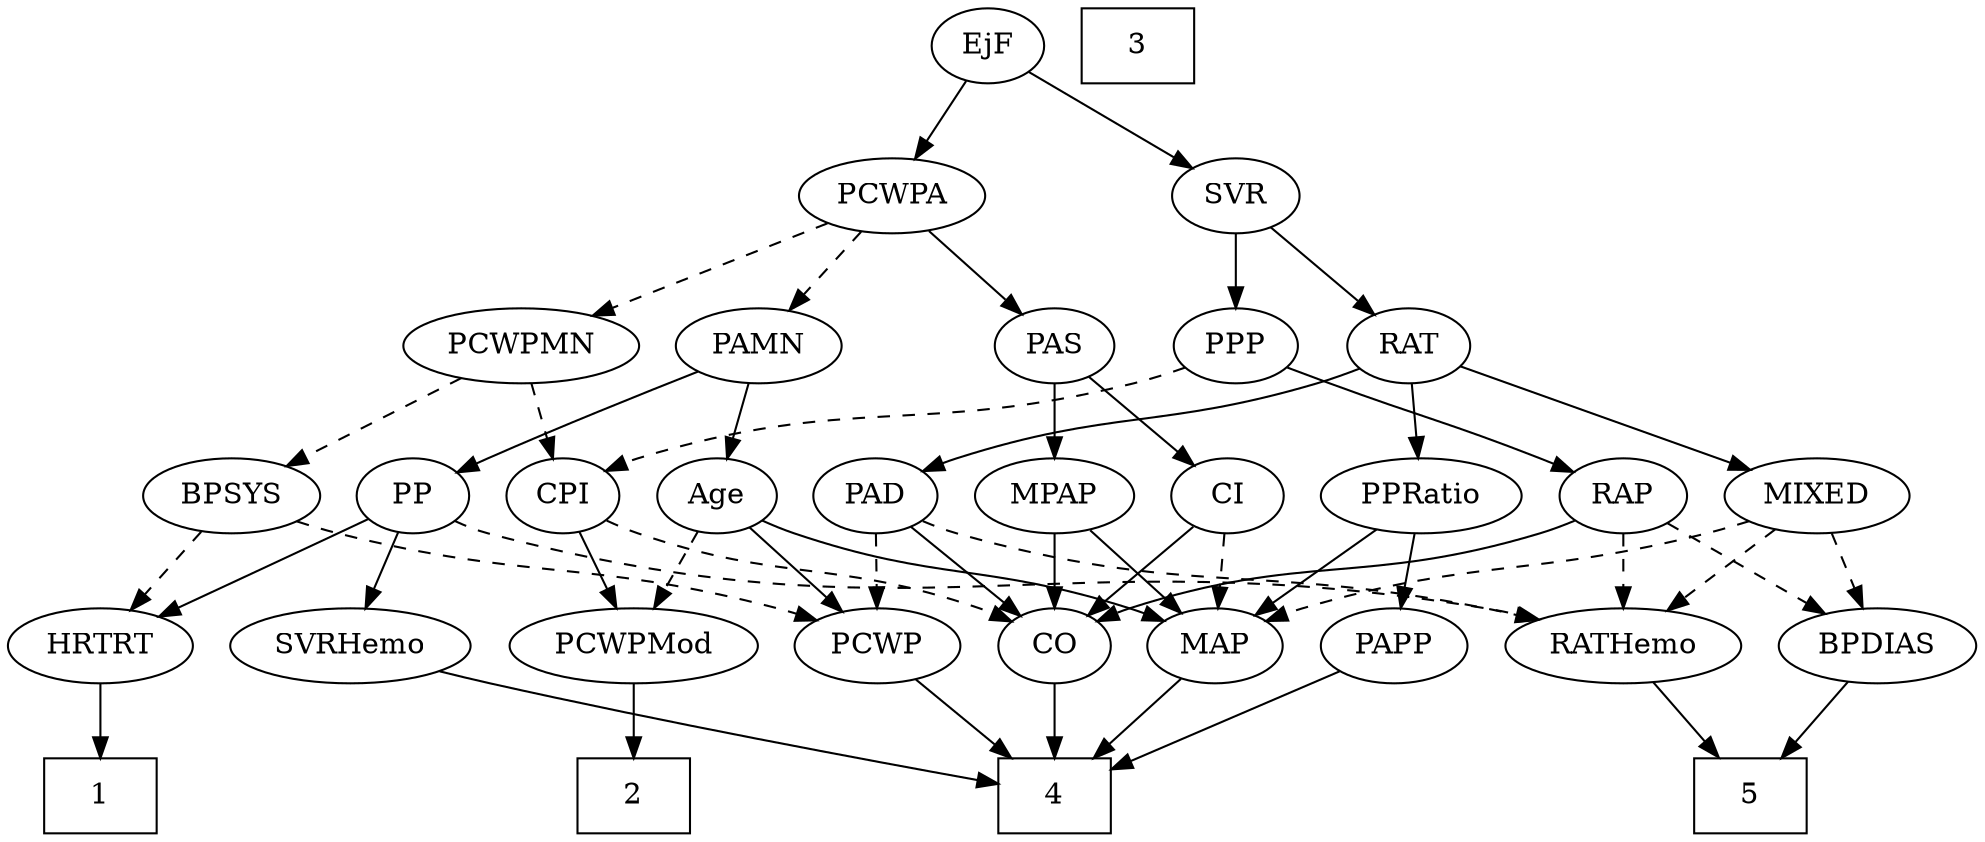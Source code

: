 strict digraph {
	graph [bb="0,0,859.89,396"];
	node [label="\N"];
	1	[height=0.5,
		pos="820.25,18",
		shape=box,
		width=0.75];
	2	[height=0.5,
		pos="592.25,18",
		shape=box,
		width=0.75];
	3	[height=0.5,
		pos="493.25,378",
		shape=box,
		width=0.75];
	4	[height=0.5,
		pos="407.25,18",
		shape=box,
		width=0.75];
	5	[height=0.5,
		pos="97.246,18",
		shape=box,
		width=0.75];
	Age	[height=0.5,
		pos="558.25,162",
		width=0.75];
	PCWPMod	[height=0.5,
		pos="592.25,90",
		width=1.4443];
	Age -> PCWPMod	[pos="e,583.93,108.12 566.13,144.76 570.09,136.61 574.99,126.53 579.47,117.31",
		style=dashed];
	MAP	[height=0.5,
		pos="331.25,90",
		width=0.84854];
	Age -> MAP	[pos="e,354.68,101.74 537.61,150.36 532.66,148.06 527.33,145.79 522.25,144 457.15,121.15 436.78,129.57 371.25,108 368.86,107.22 366.42,\
106.35 363.98,105.43",
		style=solid];
	PCWP	[height=0.5,
		pos="487.25,90",
		width=0.97491];
	Age -> PCWP	[pos="e,502.92,106.46 543.54,146.5 533.9,137 521.11,124.38 510.15,113.58",
		style=solid];
	EjF	[height=0.5,
		pos="421.25,378",
		width=0.75];
	SVR	[height=0.5,
		pos="377.25,306",
		width=0.77632];
	EjF -> SVR	[pos="e,387.5,323.31 411.26,361.12 405.83,352.47 398.98,341.58 392.86,331.83",
		style=solid];
	PCWPA	[height=0.5,
		pos="504.25,306",
		width=1.1555];
	EjF -> PCWPA	[pos="e,486.15,322.26 437.64,363.17 449.22,353.4 464.98,340.11 478.26,328.91",
		style=solid];
	RAP	[height=0.5,
		pos="152.25,162",
		width=0.77632];
	CO	[height=0.5,
		pos="407.25,90",
		width=0.75];
	RAP -> CO	[pos="e,386.66,101.78 173.43,150.24 178.52,147.94 184,145.7 189.25,144 267.7,118.61 292.93,133.8 371.25,108 373.17,107.37 375.12,106.66 \
377.07,105.9",
		style=solid];
	RATHemo	[height=0.5,
		pos="152.25,90",
		width=1.3721];
	RAP -> RATHemo	[pos="e,152.25,108.1 152.25,143.7 152.25,135.98 152.25,126.71 152.25,118.11",
		style=dashed];
	BPDIAS	[height=0.5,
		pos="42.246,90",
		width=1.1735];
	RAP -> BPDIAS	[pos="e,64.988,105.47 133.09,148.81 116.64,138.34 92.637,123.07 73.43,110.84",
		style=dashed];
	MIXED	[height=0.5,
		pos="66.246,162",
		width=1.1193];
	MIXED -> RATHemo	[pos="e,133.03,106.64 84.907,145.81 96.689,136.22 112.11,123.67 125.22,113",
		style=dashed];
	MIXED -> BPDIAS	[pos="e,48.169,108.28 60.437,144.05 57.735,136.18 54.458,126.62 51.433,117.79",
		style=dashed];
	MIXED -> MAP	[pos="e,308.04,102.06 96.369,149.84 102.57,147.75 109.08,145.69 115.25,144 192.67,122.8 215.69,132.17 292.25,108 294.36,107.33 296.52,\
106.59 298.68,105.79",
		style=dashed];
	MPAP	[height=0.5,
		pos="406.25,162",
		width=0.97491];
	MPAP -> CO	[pos="e,407,108.1 406.49,143.7 406.6,135.98 406.74,126.71 406.86,118.11",
		style=solid];
	MPAP -> MAP	[pos="e,346.97,105.68 389.97,145.81 379.61,136.14 366.03,123.46 354.53,112.73",
		style=solid];
	BPSYS	[height=0.5,
		pos="785.25,162",
		width=1.0471];
	BPSYS -> PCWP	[pos="e,513.49,102.1 757.17,149.94 751,147.76 744.45,145.65 738.25,144 647.99,120.03 621.23,132.95 531.25,108 528.6,107.27 525.89,106.43 \
523.18,105.54",
		style=dashed];
	HRTRT	[height=0.5,
		pos="820.25,90",
		width=1.1013];
	BPSYS -> HRTRT	[pos="e,811.77,107.96 793.54,144.41 797.62,136.25 802.64,126.22 807.21,117.07",
		style=dashed];
	PAD	[height=0.5,
		pos="324.25,162",
		width=0.79437];
	PAD -> CO	[pos="e,391.16,104.56 340.64,147.17 352.89,136.85 369.8,122.58 383.52,111.01",
		style=solid];
	PAD -> RATHemo	[pos="e,185.47,103.44 302.03,150.55 297.18,148.33 292.06,146.05 287.25,144 256.61,130.96 221.59,117.25 194.9,107.04",
		style=dashed];
	PAD -> PCWP	[pos="e,460.84,102.02 346.72,150.86 351.82,148.58 357.21,146.19 362.25,144 392.2,130.95 426.36,116.5 451.39,105.98",
		style=dashed];
	CO -> 4	[pos="e,407.25,36.104 407.25,71.697 407.25,63.983 407.25,54.712 407.25,46.112",
		style=solid];
	PAS	[height=0.5,
		pos="477.25,234",
		width=0.75];
	PAS -> MPAP	[pos="e,421.92,178.46 462.54,218.5 452.9,209 440.11,196.38 429.15,185.58",
		style=solid];
	CI	[height=0.5,
		pos="486.25,162",
		width=0.75];
	PAS -> CI	[pos="e,484.03,180.28 479.42,216.05 480.42,208.35 481.61,199.03 482.73,190.36",
		style=solid];
	PAMN	[height=0.5,
		pos="558.25,234",
		width=1.011];
	PAMN -> Age	[pos="e,558.25,180.1 558.25,215.7 558.25,207.98 558.25,198.71 558.25,190.11",
		style=solid];
	PP	[height=0.5,
		pos="702.25,162",
		width=0.75];
	PAMN -> PP	[pos="e,680.74,173.46 583.33,220.81 607.87,208.88 645.3,190.68 671.6,177.9",
		style=solid];
	RATHemo -> 5	[pos="e,110.95,36.447 139.21,72.411 132.63,64.031 124.5,53.682 117.15,44.332",
		style=solid];
	CPI	[height=0.5,
		pos="630.25,162",
		width=0.75];
	CPI -> CO	[pos="e,427.88,101.64 609.61,150.36 604.66,148.06 599.33,145.79 594.25,144 529.15,121.15 508.34,130.85 443.25,108 441.34,107.33 439.4,\
106.59 437.45,105.81",
		style=dashed];
	CPI -> PCWPMod	[pos="e,601.54,108.12 621.43,144.76 616.96,136.53 611.42,126.32 606.37,117.02",
		style=solid];
	RAT	[height=0.5,
		pos="285.25,234",
		width=0.75827];
	RAT -> MIXED	[pos="e,96.778,173.76 260.96,225.69 227.9,215.69 166.93,197.02 115.25,180 112.35,179.05 109.36,178.05 106.35,177.03",
		style=solid];
	RAT -> PAD	[pos="e,315.25,179.15 294.29,216.76 299.07,208.19 305.03,197.49 310.37,187.9",
		style=solid];
	PPRatio	[height=0.5,
		pos="238.25,162",
		width=1.1013];
	RAT -> PPRatio	[pos="e,249.2,179.31 274.58,217.12 268.78,208.47 261.46,197.58 254.92,187.83",
		style=solid];
	SVR -> RAT	[pos="e,302.47,248.11 359.94,291.83 346.06,281.27 326.38,266.3 310.71,254.37",
		style=solid];
	PPP	[height=0.5,
		pos="377.25,234",
		width=0.75];
	SVR -> PPP	[pos="e,377.25,252.1 377.25,287.7 377.25,279.98 377.25,270.71 377.25,262.11",
		style=solid];
	PCWPMod -> 2	[pos="e,592.25,36.104 592.25,71.697 592.25,63.983 592.25,54.712 592.25,46.112",
		style=solid];
	PCWPA -> PAS	[pos="e,483.72,251.79 497.71,288.05 494.63,280.06 490.87,270.33 487.43,261.4",
		style=solid];
	PCWPA -> PAMN	[pos="e,545.79,251.15 516.77,288.76 523.52,280.02 531.98,269.05 539.49,259.31",
		style=dashed];
	PCWPMN	[height=0.5,
		pos="662.25,234",
		width=1.3902];
	PCWPA -> PCWPMN	[pos="e,631.82,248.48 532.49,292.49 557.61,281.36 594.61,264.97 622.67,252.53",
		style=dashed];
	PCWPMN -> BPSYS	[pos="e,761.87,176.3 687.73,218.5 706.65,207.73 732.58,192.97 752.95,181.38",
		style=dashed];
	PCWPMN -> CPI	[pos="e,637.7,179.31 654.5,216.05 650.71,207.77 646.07,197.62 641.87,188.42",
		style=dashed];
	SVRHemo	[height=0.5,
		pos="712.25,90",
		width=1.3902];
	SVRHemo -> 4	[pos="e,434.32,24.204 674.9,77.821 667.73,75.796 660.28,73.768 653.25,72 579.63,53.487 492.62,35.689 444.31,26.164",
		style=solid];
	BPDIAS -> 5	[pos="e,83.792,36.124 55.003,72.765 61.679,64.268 70,53.677 77.488,44.146",
		style=solid];
	MAP -> 4	[pos="e,388.57,36.204 346.99,74.496 356.81,65.451 369.7,53.585 381.03,43.149",
		style=solid];
	PP -> RATHemo	[pos="e,187.55,102.6 682.17,149.96 677.11,147.61 671.59,145.42 666.25,144 469.78,91.74 410.19,144.79 210.25,108 206.07,107.23 201.76,106.28 \
197.47,105.22",
		style=dashed];
	PP -> SVRHemo	[pos="e,709.78,108.28 704.67,144.05 705.77,136.35 707.1,127.03 708.34,118.36",
		style=solid];
	PP -> HRTRT	[pos="e,797.08,104.74 721.73,149.44 739.83,138.7 767.11,122.52 788.38,109.9",
		style=solid];
	PPP -> RAP	[pos="e,173.91,173.67 353.31,225.57 343.4,222.54 331.79,219.04 321.25,216 262.81,199.17 246.4,200.76 189.25,180 187.35,179.31 185.42,178.57 \
183.49,177.78",
		style=solid];
	PPP -> CPI	[pos="e,609.62,173.65 401.82,226.3 413.71,223.1 428.2,219.27 441.25,216 509.01,199.03 528.3,203.04 594.25,180 596.15,179.33 598.1,178.6 \
600.04,177.82",
		style=dashed];
	PPRatio -> MAP	[pos="e,313.13,104.64 257.97,146.15 271.61,135.89 289.91,122.11 304.81,110.9",
		style=solid];
	PAPP	[height=0.5,
		pos="251.25,90",
		width=0.88464];
	PPRatio -> PAPP	[pos="e,248.04,108.28 241.39,144.05 242.82,136.35 244.56,127.03 246.16,118.36",
		style=solid];
	PCWP -> 4	[pos="e,426.72,36.04 470.28,74.155 459.82,65.003 446.17,53.061 434.25,42.631",
		style=solid];
	CI -> CO	[pos="e,422.82,104.8 470.64,147.17 459.17,137.01 443.39,123.03 430.45,111.56",
		style=solid];
	CI -> MAP	[pos="e,355.02,101.4 464.96,150.85 460.13,148.58 455.02,146.19 450.25,144 421.34,130.74 388.28,116.05 364.36,105.51",
		style=dashed];
	PAPP -> 4	[pos="e,380.16,31.153 275.62,78.062 301.1,66.627 341.39,48.551 370.69,35.405",
		style=solid];
	HRTRT -> 1	[pos="e,820.25,36.104 820.25,71.697 820.25,63.983 820.25,54.712 820.25,46.112",
		style=solid];
}
